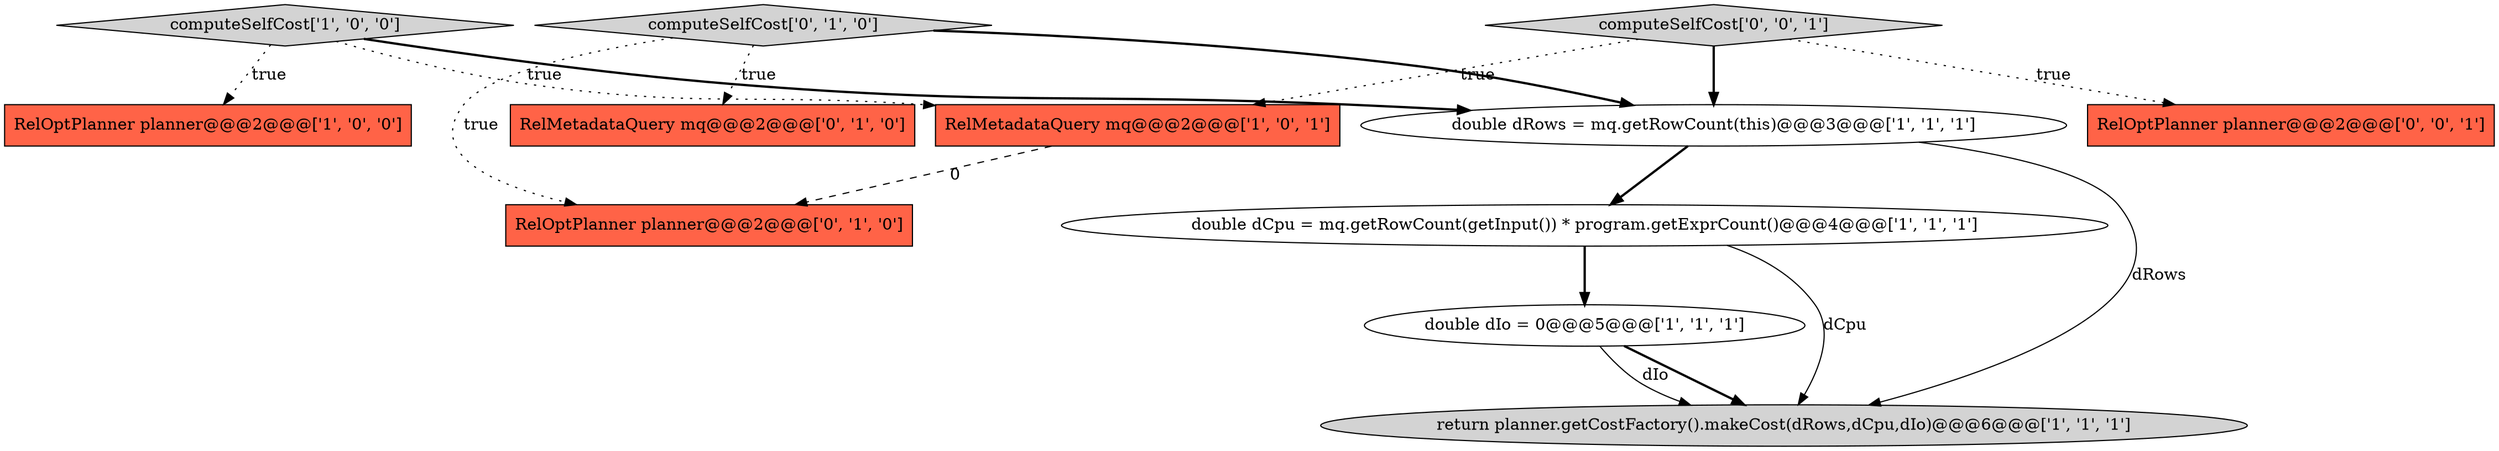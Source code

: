 digraph {
1 [style = filled, label = "return planner.getCostFactory().makeCost(dRows,dCpu,dIo)@@@6@@@['1', '1', '1']", fillcolor = lightgray, shape = ellipse image = "AAA0AAABBB1BBB"];
0 [style = filled, label = "RelOptPlanner planner@@@2@@@['1', '0', '0']", fillcolor = tomato, shape = box image = "AAA0AAABBB1BBB"];
5 [style = filled, label = "RelMetadataQuery mq@@@2@@@['1', '0', '1']", fillcolor = tomato, shape = box image = "AAA0AAABBB1BBB"];
3 [style = filled, label = "double dIo = 0@@@5@@@['1', '1', '1']", fillcolor = white, shape = ellipse image = "AAA0AAABBB1BBB"];
11 [style = filled, label = "RelOptPlanner planner@@@2@@@['0', '0', '1']", fillcolor = tomato, shape = box image = "AAA0AAABBB3BBB"];
2 [style = filled, label = "computeSelfCost['1', '0', '0']", fillcolor = lightgray, shape = diamond image = "AAA0AAABBB1BBB"];
4 [style = filled, label = "double dRows = mq.getRowCount(this)@@@3@@@['1', '1', '1']", fillcolor = white, shape = ellipse image = "AAA0AAABBB1BBB"];
8 [style = filled, label = "computeSelfCost['0', '1', '0']", fillcolor = lightgray, shape = diamond image = "AAA0AAABBB2BBB"];
7 [style = filled, label = "RelMetadataQuery mq@@@2@@@['0', '1', '0']", fillcolor = tomato, shape = box image = "AAA0AAABBB2BBB"];
6 [style = filled, label = "double dCpu = mq.getRowCount(getInput()) * program.getExprCount()@@@4@@@['1', '1', '1']", fillcolor = white, shape = ellipse image = "AAA0AAABBB1BBB"];
10 [style = filled, label = "computeSelfCost['0', '0', '1']", fillcolor = lightgray, shape = diamond image = "AAA0AAABBB3BBB"];
9 [style = filled, label = "RelOptPlanner planner@@@2@@@['0', '1', '0']", fillcolor = tomato, shape = box image = "AAA1AAABBB2BBB"];
6->3 [style = bold, label=""];
8->7 [style = dotted, label="true"];
5->9 [style = dashed, label="0"];
2->0 [style = dotted, label="true"];
8->4 [style = bold, label=""];
8->9 [style = dotted, label="true"];
2->5 [style = dotted, label="true"];
3->1 [style = bold, label=""];
10->11 [style = dotted, label="true"];
10->5 [style = dotted, label="true"];
4->6 [style = bold, label=""];
2->4 [style = bold, label=""];
6->1 [style = solid, label="dCpu"];
4->1 [style = solid, label="dRows"];
3->1 [style = solid, label="dIo"];
10->4 [style = bold, label=""];
}
